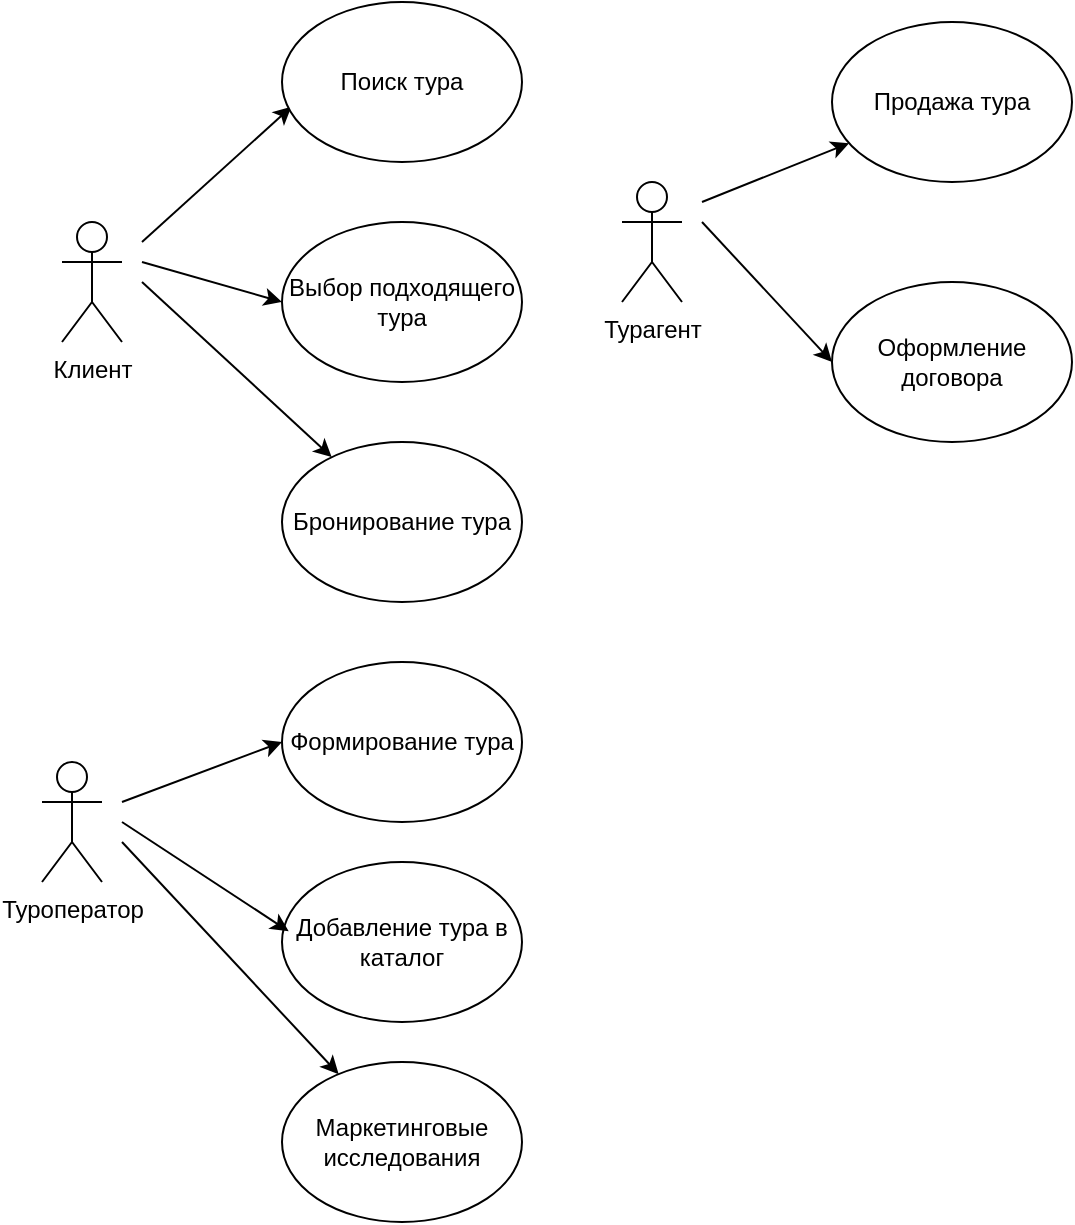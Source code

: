 <mxfile version="21.6.8" type="device">
  <diagram name="Page-1" id="BjkM9vCHNVNfiPpDWLcb">
    <mxGraphModel dx="651" dy="788" grid="1" gridSize="10" guides="1" tooltips="1" connect="1" arrows="1" fold="1" page="1" pageScale="1" pageWidth="850" pageHeight="1100" math="0" shadow="0">
      <root>
        <mxCell id="0" />
        <mxCell id="1" parent="0" />
        <mxCell id="7lgBvhj1WlptH0d2O9mn-1" value="Клиент" style="shape=umlActor;verticalLabelPosition=bottom;verticalAlign=top;html=1;outlineConnect=0;" vertex="1" parent="1">
          <mxGeometry x="40" y="340" width="30" height="60" as="geometry" />
        </mxCell>
        <mxCell id="7lgBvhj1WlptH0d2O9mn-5" value="" style="endArrow=classic;html=1;rounded=0;" edge="1" parent="1">
          <mxGeometry width="50" height="50" relative="1" as="geometry">
            <mxPoint x="80" y="350" as="sourcePoint" />
            <mxPoint x="154.71" y="282.349" as="targetPoint" />
          </mxGeometry>
        </mxCell>
        <mxCell id="7lgBvhj1WlptH0d2O9mn-7" value="Поиск тура" style="ellipse;whiteSpace=wrap;html=1;" vertex="1" parent="1">
          <mxGeometry x="150" y="230" width="120" height="80" as="geometry" />
        </mxCell>
        <mxCell id="7lgBvhj1WlptH0d2O9mn-8" value="Выбор подходящего тура" style="ellipse;whiteSpace=wrap;html=1;" vertex="1" parent="1">
          <mxGeometry x="150" y="340" width="120" height="80" as="geometry" />
        </mxCell>
        <mxCell id="7lgBvhj1WlptH0d2O9mn-9" value="" style="endArrow=classic;html=1;rounded=0;entryX=0;entryY=0.5;entryDx=0;entryDy=0;" edge="1" parent="1" target="7lgBvhj1WlptH0d2O9mn-8">
          <mxGeometry width="50" height="50" relative="1" as="geometry">
            <mxPoint x="80" y="360" as="sourcePoint" />
            <mxPoint x="180" y="380" as="targetPoint" />
          </mxGeometry>
        </mxCell>
        <mxCell id="7lgBvhj1WlptH0d2O9mn-10" value="" style="endArrow=classic;html=1;rounded=0;" edge="1" parent="1" target="7lgBvhj1WlptH0d2O9mn-11">
          <mxGeometry width="50" height="50" relative="1" as="geometry">
            <mxPoint x="80" y="370" as="sourcePoint" />
            <mxPoint x="170" y="470" as="targetPoint" />
          </mxGeometry>
        </mxCell>
        <mxCell id="7lgBvhj1WlptH0d2O9mn-11" value="Бронирование тура" style="ellipse;whiteSpace=wrap;html=1;" vertex="1" parent="1">
          <mxGeometry x="150" y="450" width="120" height="80" as="geometry" />
        </mxCell>
        <mxCell id="7lgBvhj1WlptH0d2O9mn-12" value="Турагент" style="shape=umlActor;verticalLabelPosition=bottom;verticalAlign=top;html=1;outlineConnect=0;" vertex="1" parent="1">
          <mxGeometry x="320" y="320" width="30" height="60" as="geometry" />
        </mxCell>
        <mxCell id="7lgBvhj1WlptH0d2O9mn-14" value="Продажа тура" style="ellipse;whiteSpace=wrap;html=1;" vertex="1" parent="1">
          <mxGeometry x="425" y="240" width="120" height="80" as="geometry" />
        </mxCell>
        <mxCell id="7lgBvhj1WlptH0d2O9mn-15" value="" style="endArrow=classic;html=1;rounded=0;" edge="1" parent="1" target="7lgBvhj1WlptH0d2O9mn-14">
          <mxGeometry width="50" height="50" relative="1" as="geometry">
            <mxPoint x="360" y="330" as="sourcePoint" />
            <mxPoint x="330" y="270" as="targetPoint" />
          </mxGeometry>
        </mxCell>
        <mxCell id="7lgBvhj1WlptH0d2O9mn-16" value="Оформление договора" style="ellipse;whiteSpace=wrap;html=1;" vertex="1" parent="1">
          <mxGeometry x="425" y="370" width="120" height="80" as="geometry" />
        </mxCell>
        <mxCell id="7lgBvhj1WlptH0d2O9mn-17" value="" style="endArrow=classic;html=1;rounded=0;entryX=0;entryY=0.5;entryDx=0;entryDy=0;" edge="1" parent="1" target="7lgBvhj1WlptH0d2O9mn-16">
          <mxGeometry width="50" height="50" relative="1" as="geometry">
            <mxPoint x="360" y="340" as="sourcePoint" />
            <mxPoint x="330" y="270" as="targetPoint" />
          </mxGeometry>
        </mxCell>
        <mxCell id="7lgBvhj1WlptH0d2O9mn-18" value="Туроператор" style="shape=umlActor;verticalLabelPosition=bottom;verticalAlign=top;html=1;outlineConnect=0;" vertex="1" parent="1">
          <mxGeometry x="30" y="610" width="30" height="60" as="geometry" />
        </mxCell>
        <mxCell id="7lgBvhj1WlptH0d2O9mn-20" value="Формирование тура" style="ellipse;whiteSpace=wrap;html=1;" vertex="1" parent="1">
          <mxGeometry x="150" y="560" width="120" height="80" as="geometry" />
        </mxCell>
        <mxCell id="7lgBvhj1WlptH0d2O9mn-21" value="" style="endArrow=classic;html=1;rounded=0;entryX=0;entryY=0.5;entryDx=0;entryDy=0;" edge="1" parent="1" target="7lgBvhj1WlptH0d2O9mn-20">
          <mxGeometry width="50" height="50" relative="1" as="geometry">
            <mxPoint x="70" y="630" as="sourcePoint" />
            <mxPoint x="190" y="580" as="targetPoint" />
          </mxGeometry>
        </mxCell>
        <mxCell id="7lgBvhj1WlptH0d2O9mn-22" value="Добавление тура в каталог" style="ellipse;whiteSpace=wrap;html=1;" vertex="1" parent="1">
          <mxGeometry x="150" y="660" width="120" height="80" as="geometry" />
        </mxCell>
        <mxCell id="7lgBvhj1WlptH0d2O9mn-23" value="" style="endArrow=classic;html=1;rounded=0;entryX=0.028;entryY=0.433;entryDx=0;entryDy=0;entryPerimeter=0;" edge="1" parent="1" target="7lgBvhj1WlptH0d2O9mn-22">
          <mxGeometry width="50" height="50" relative="1" as="geometry">
            <mxPoint x="70" y="640" as="sourcePoint" />
            <mxPoint x="140" y="640" as="targetPoint" />
          </mxGeometry>
        </mxCell>
        <mxCell id="7lgBvhj1WlptH0d2O9mn-24" value="" style="endArrow=classic;html=1;rounded=0;" edge="1" parent="1" target="7lgBvhj1WlptH0d2O9mn-25">
          <mxGeometry width="50" height="50" relative="1" as="geometry">
            <mxPoint x="70" y="650" as="sourcePoint" />
            <mxPoint x="160" y="790" as="targetPoint" />
          </mxGeometry>
        </mxCell>
        <mxCell id="7lgBvhj1WlptH0d2O9mn-25" value="Маркетинговые исследования" style="ellipse;whiteSpace=wrap;html=1;" vertex="1" parent="1">
          <mxGeometry x="150" y="760" width="120" height="80" as="geometry" />
        </mxCell>
      </root>
    </mxGraphModel>
  </diagram>
</mxfile>
